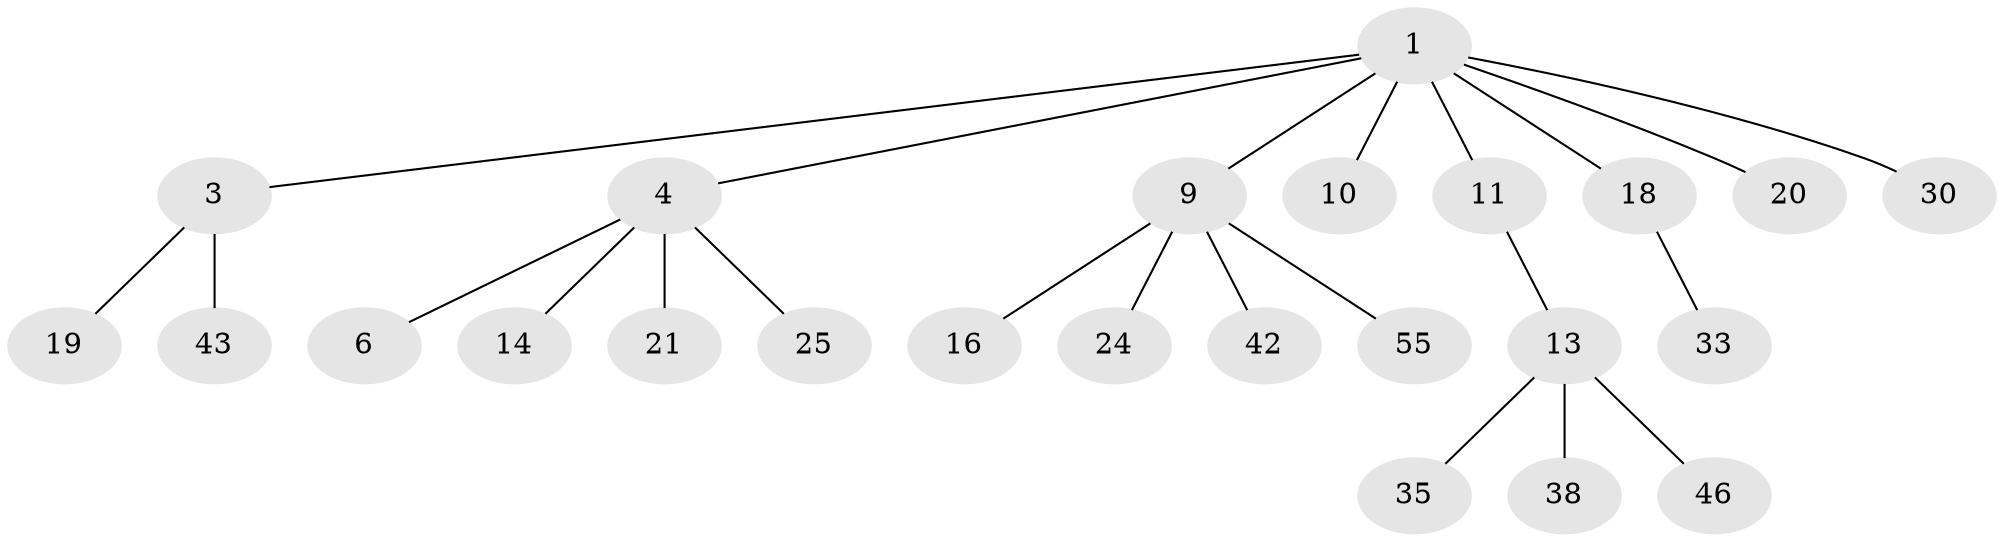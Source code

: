 // original degree distribution, {4: 0.03333333333333333, 6: 0.016666666666666666, 3: 0.2, 5: 0.016666666666666666, 2: 0.2, 8: 0.016666666666666666, 1: 0.5166666666666667}
// Generated by graph-tools (version 1.1) at 2025/19/03/04/25 18:19:26]
// undirected, 24 vertices, 23 edges
graph export_dot {
graph [start="1"]
  node [color=gray90,style=filled];
  1 [super="+2+5"];
  3 [super="+7"];
  4;
  6 [super="+29"];
  9 [super="+32+15+26+56+45"];
  10;
  11 [super="+54+17"];
  13 [super="+27+34"];
  14;
  16;
  18 [super="+23+37"];
  19 [super="+60"];
  20 [super="+31+41"];
  21;
  24 [super="+39"];
  25;
  30;
  33;
  35 [super="+51"];
  38;
  42;
  43 [super="+48"];
  46;
  55;
  1 -- 4;
  1 -- 9;
  1 -- 18;
  1 -- 3;
  1 -- 10;
  1 -- 11;
  1 -- 30;
  1 -- 20;
  3 -- 43;
  3 -- 19;
  4 -- 6;
  4 -- 14;
  4 -- 21;
  4 -- 25;
  9 -- 16;
  9 -- 24;
  9 -- 42;
  9 -- 55;
  11 -- 13;
  13 -- 38;
  13 -- 46;
  13 -- 35;
  18 -- 33;
}
